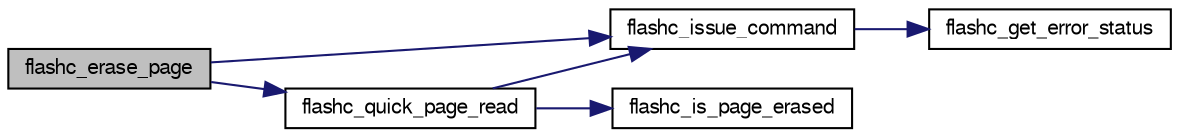 digraph G
{
  edge [fontname="FreeSans",fontsize="10",labelfontname="FreeSans",labelfontsize="10"];
  node [fontname="FreeSans",fontsize="10",shape=record];
  rankdir=LR;
  Node1 [label="flashc_erase_page",height=0.2,width=0.4,color="black", fillcolor="grey75", style="filled" fontcolor="black"];
  Node1 -> Node2 [color="midnightblue",fontsize="10",style="solid",fontname="FreeSans"];
  Node2 [label="flashc_issue_command",height=0.2,width=0.4,color="black", fillcolor="white", style="filled",URL="$a00022.html#a8045c427c32cf3617e861067d76c9c11",tooltip="Issues a FLASHC command."];
  Node2 -> Node3 [color="midnightblue",fontsize="10",style="solid",fontname="FreeSans"];
  Node3 [label="flashc_get_error_status",height=0.2,width=0.4,color="black", fillcolor="white", style="filled",URL="$a00022.html#ae7d38c60001d5d8d00363a6cb07f89f0",tooltip="Gets the error status of the FLASHC."];
  Node1 -> Node4 [color="midnightblue",fontsize="10",style="solid",fontname="FreeSans"];
  Node4 [label="flashc_quick_page_read",height=0.2,width=0.4,color="black", fillcolor="white", style="filled",URL="$a00022.html#acd50527aacf1d9ae11608fcc49a4fdcf",tooltip="Applies the Quick Page Read command to a page."];
  Node4 -> Node5 [color="midnightblue",fontsize="10",style="solid",fontname="FreeSans"];
  Node5 [label="flashc_is_page_erased",height=0.2,width=0.4,color="black", fillcolor="white", style="filled",URL="$a00022.html#acdea4bfb0cb1066fba239a9302196ee5",tooltip="Tells whether the page to which the last Quick Page Read or Quick Page Read User..."];
  Node4 -> Node2 [color="midnightblue",fontsize="10",style="solid",fontname="FreeSans"];
}

